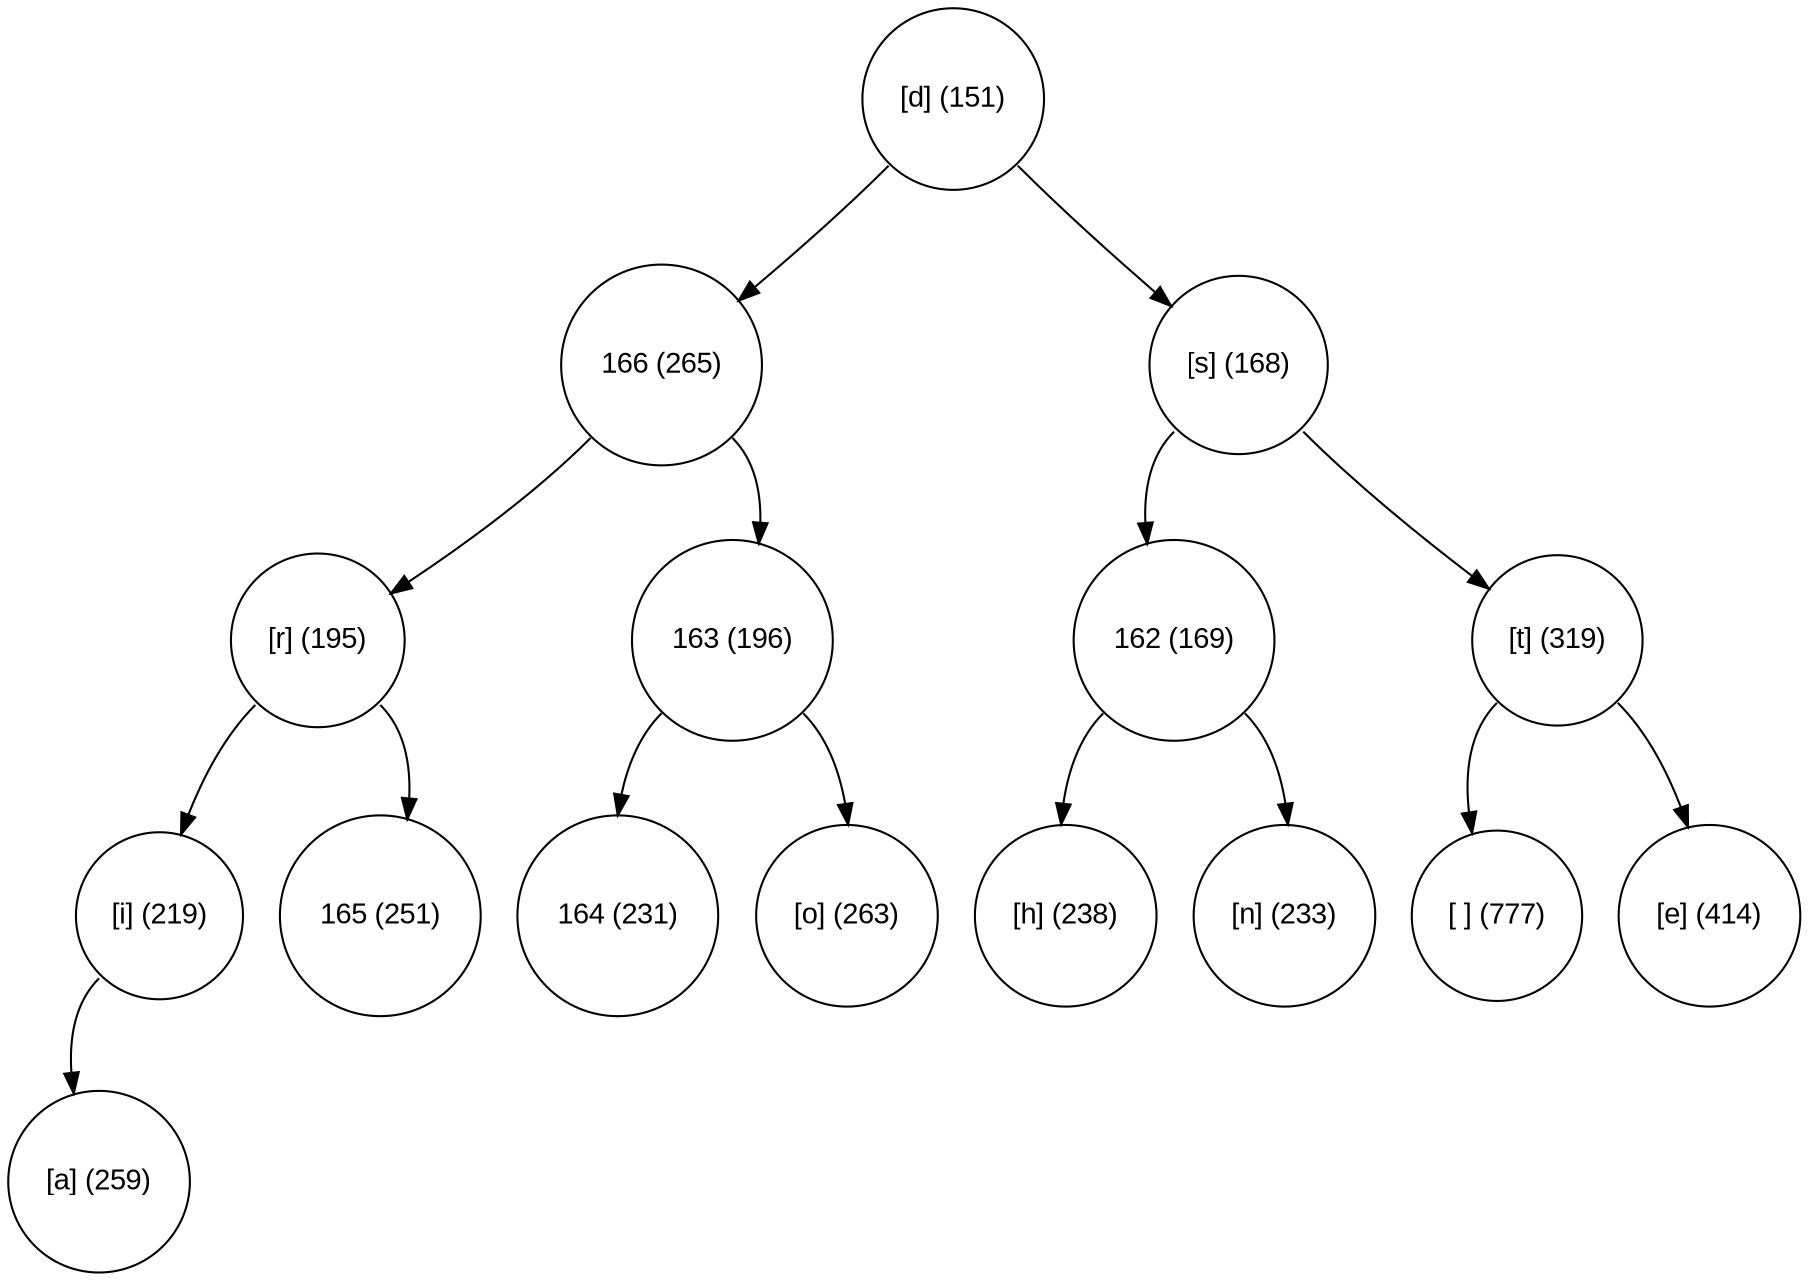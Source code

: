 digraph move_down {
	node [fontname="Arial", shape="circle", width=0.5]; 

	0 [label = "[d] (151)"];
	0:sw -> 1;
	1 [label = "166 (265)"];
	1:sw -> 3;
	3 [label = "[r] (195)"];
	3:sw -> 7;
	7 [label = "[i] (219)"];
	7:sw -> 15;
	15 [label = "[a] (259)"];
	3:se -> 8;
	8 [label = "165 (251)"];
	1:se -> 4;
	4 [label = "163 (196)"];
	4:sw -> 9;
	9 [label = "164 (231)"];
	4:se -> 10;
	10 [label = "[o] (263)"];
	0:se -> 2;
	2 [label = "[s] (168)"];
	2:sw -> 5;
	5 [label = "162 (169)"];
	5:sw -> 11;
	11 [label = "[h] (238)"];
	5:se -> 12;
	12 [label = "[n] (233)"];
	2:se -> 6;
	6 [label = "[t] (319)"];
	6:sw -> 13;
	13 [label = "[ ] (777)"];
	6:se -> 14;
	14 [label = "[e] (414)"];
}
